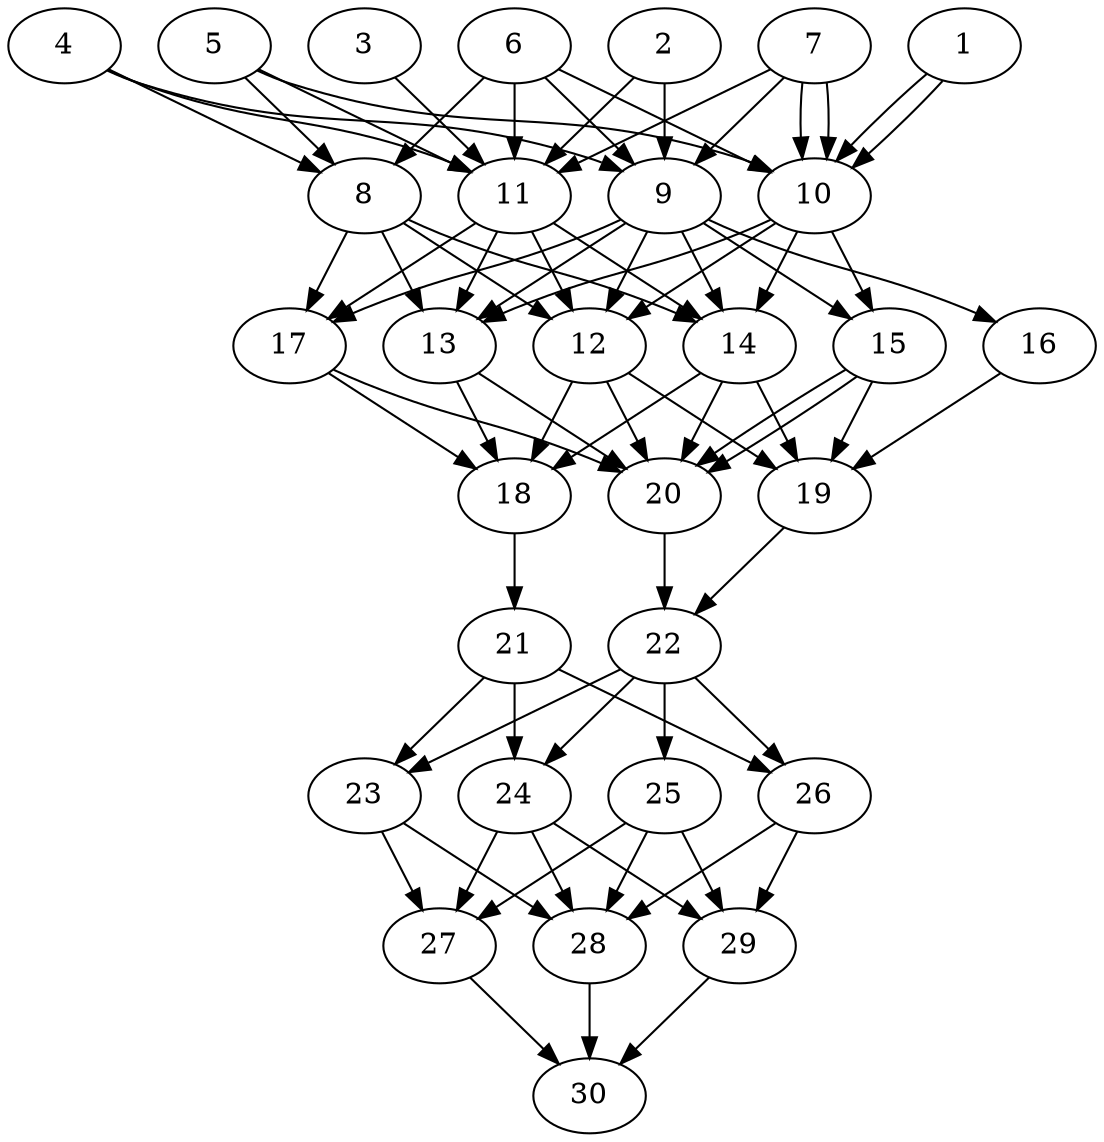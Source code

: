// DAG automatically generated by daggen at Thu Oct  3 14:04:19 2019
// ./daggen --dot -n 30 --ccr 0.4 --fat 0.5 --regular 0.5 --density 0.9 --mindata 5242880 --maxdata 52428800 
digraph G {
  1 [size="129594880", alpha="0.02", expect_size="51837952"] 
  1 -> 10 [size ="51837952"]
  1 -> 10 [size ="51837952"]
  2 [size="103925760", alpha="0.06", expect_size="41570304"] 
  2 -> 9 [size ="41570304"]
  2 -> 11 [size ="41570304"]
  3 [size="83683840", alpha="0.03", expect_size="33473536"] 
  3 -> 11 [size ="33473536"]
  4 [size="90183680", alpha="0.18", expect_size="36073472"] 
  4 -> 8 [size ="36073472"]
  4 -> 9 [size ="36073472"]
  4 -> 11 [size ="36073472"]
  5 [size="58961920", alpha="0.10", expect_size="23584768"] 
  5 -> 8 [size ="23584768"]
  5 -> 10 [size ="23584768"]
  5 -> 11 [size ="23584768"]
  6 [size="105295360", alpha="0.07", expect_size="42118144"] 
  6 -> 8 [size ="42118144"]
  6 -> 9 [size ="42118144"]
  6 -> 10 [size ="42118144"]
  6 -> 11 [size ="42118144"]
  7 [size="20206080", alpha="0.18", expect_size="8082432"] 
  7 -> 9 [size ="8082432"]
  7 -> 10 [size ="8082432"]
  7 -> 10 [size ="8082432"]
  7 -> 11 [size ="8082432"]
  8 [size="54556160", alpha="0.17", expect_size="21822464"] 
  8 -> 12 [size ="21822464"]
  8 -> 13 [size ="21822464"]
  8 -> 14 [size ="21822464"]
  8 -> 17 [size ="21822464"]
  9 [size="108295680", alpha="0.01", expect_size="43318272"] 
  9 -> 12 [size ="43318272"]
  9 -> 13 [size ="43318272"]
  9 -> 14 [size ="43318272"]
  9 -> 15 [size ="43318272"]
  9 -> 16 [size ="43318272"]
  9 -> 17 [size ="43318272"]
  10 [size="111997440", alpha="0.04", expect_size="44798976"] 
  10 -> 12 [size ="44798976"]
  10 -> 13 [size ="44798976"]
  10 -> 14 [size ="44798976"]
  10 -> 15 [size ="44798976"]
  11 [size="28275200", alpha="0.18", expect_size="11310080"] 
  11 -> 12 [size ="11310080"]
  11 -> 13 [size ="11310080"]
  11 -> 14 [size ="11310080"]
  11 -> 17 [size ="11310080"]
  12 [size="42890240", alpha="0.12", expect_size="17156096"] 
  12 -> 18 [size ="17156096"]
  12 -> 19 [size ="17156096"]
  12 -> 20 [size ="17156096"]
  13 [size="79938560", alpha="0.12", expect_size="31975424"] 
  13 -> 18 [size ="31975424"]
  13 -> 20 [size ="31975424"]
  14 [size="95336960", alpha="0.06", expect_size="38134784"] 
  14 -> 18 [size ="38134784"]
  14 -> 19 [size ="38134784"]
  14 -> 20 [size ="38134784"]
  15 [size="82631680", alpha="0.07", expect_size="33052672"] 
  15 -> 19 [size ="33052672"]
  15 -> 20 [size ="33052672"]
  15 -> 20 [size ="33052672"]
  16 [size="22333440", alpha="0.19", expect_size="8933376"] 
  16 -> 19 [size ="8933376"]
  17 [size="61785600", alpha="0.10", expect_size="24714240"] 
  17 -> 18 [size ="24714240"]
  17 -> 20 [size ="24714240"]
  18 [size="51284480", alpha="0.15", expect_size="20513792"] 
  18 -> 21 [size ="20513792"]
  19 [size="31818240", alpha="0.15", expect_size="12727296"] 
  19 -> 22 [size ="12727296"]
  20 [size="35914240", alpha="0.02", expect_size="14365696"] 
  20 -> 22 [size ="14365696"]
  21 [size="60226560", alpha="0.09", expect_size="24090624"] 
  21 -> 23 [size ="24090624"]
  21 -> 24 [size ="24090624"]
  21 -> 26 [size ="24090624"]
  22 [size="46681600", alpha="0.11", expect_size="18672640"] 
  22 -> 23 [size ="18672640"]
  22 -> 24 [size ="18672640"]
  22 -> 25 [size ="18672640"]
  22 -> 26 [size ="18672640"]
  23 [size="115709440", alpha="0.06", expect_size="46283776"] 
  23 -> 27 [size ="46283776"]
  23 -> 28 [size ="46283776"]
  24 [size="66137600", alpha="0.13", expect_size="26455040"] 
  24 -> 27 [size ="26455040"]
  24 -> 28 [size ="26455040"]
  24 -> 29 [size ="26455040"]
  25 [size="101524480", alpha="0.08", expect_size="40609792"] 
  25 -> 27 [size ="40609792"]
  25 -> 28 [size ="40609792"]
  25 -> 29 [size ="40609792"]
  26 [size="25610240", alpha="0.18", expect_size="10244096"] 
  26 -> 28 [size ="10244096"]
  26 -> 29 [size ="10244096"]
  27 [size="18583040", alpha="0.10", expect_size="7433216"] 
  27 -> 30 [size ="7433216"]
  28 [size="76805120", alpha="0.09", expect_size="30722048"] 
  28 -> 30 [size ="30722048"]
  29 [size="48616960", alpha="0.04", expect_size="19446784"] 
  29 -> 30 [size ="19446784"]
  30 [size="21488640", alpha="0.16", expect_size="8595456"] 
}
